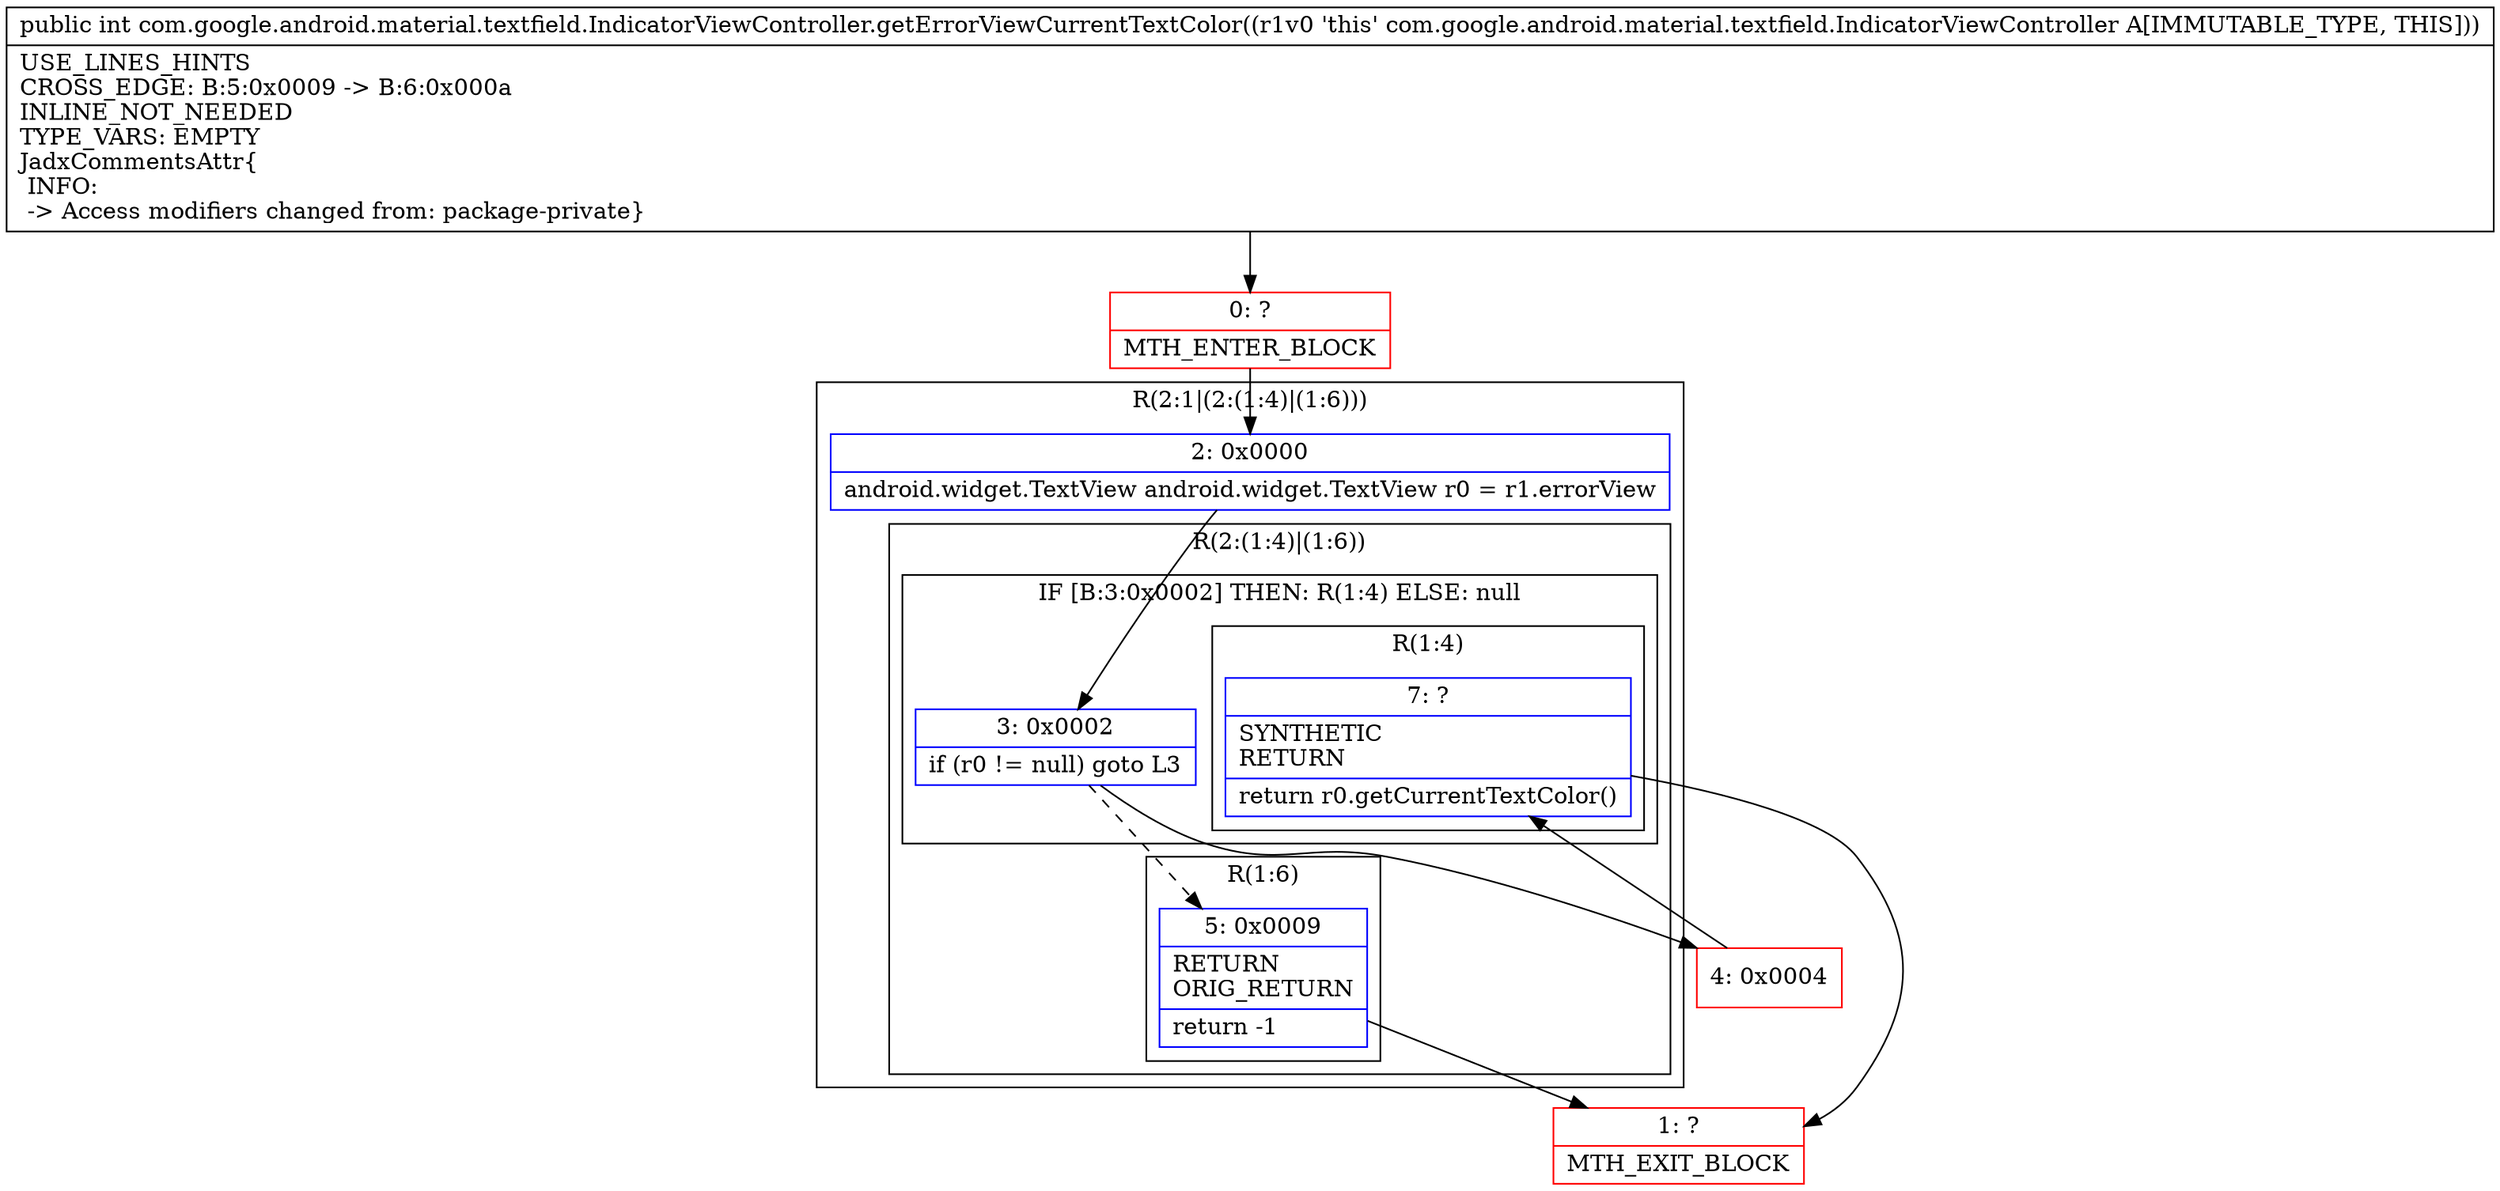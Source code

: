 digraph "CFG forcom.google.android.material.textfield.IndicatorViewController.getErrorViewCurrentTextColor()I" {
subgraph cluster_Region_466003809 {
label = "R(2:1|(2:(1:4)|(1:6)))";
node [shape=record,color=blue];
Node_2 [shape=record,label="{2\:\ 0x0000|android.widget.TextView android.widget.TextView r0 = r1.errorView\l}"];
subgraph cluster_Region_217758129 {
label = "R(2:(1:4)|(1:6))";
node [shape=record,color=blue];
subgraph cluster_IfRegion_364140109 {
label = "IF [B:3:0x0002] THEN: R(1:4) ELSE: null";
node [shape=record,color=blue];
Node_3 [shape=record,label="{3\:\ 0x0002|if (r0 != null) goto L3\l}"];
subgraph cluster_Region_1294342102 {
label = "R(1:4)";
node [shape=record,color=blue];
Node_7 [shape=record,label="{7\:\ ?|SYNTHETIC\lRETURN\l|return r0.getCurrentTextColor()\l}"];
}
}
subgraph cluster_Region_1206769473 {
label = "R(1:6)";
node [shape=record,color=blue];
Node_5 [shape=record,label="{5\:\ 0x0009|RETURN\lORIG_RETURN\l|return \-1\l}"];
}
}
}
Node_0 [shape=record,color=red,label="{0\:\ ?|MTH_ENTER_BLOCK\l}"];
Node_4 [shape=record,color=red,label="{4\:\ 0x0004}"];
Node_1 [shape=record,color=red,label="{1\:\ ?|MTH_EXIT_BLOCK\l}"];
MethodNode[shape=record,label="{public int com.google.android.material.textfield.IndicatorViewController.getErrorViewCurrentTextColor((r1v0 'this' com.google.android.material.textfield.IndicatorViewController A[IMMUTABLE_TYPE, THIS]))  | USE_LINES_HINTS\lCROSS_EDGE: B:5:0x0009 \-\> B:6:0x000a\lINLINE_NOT_NEEDED\lTYPE_VARS: EMPTY\lJadxCommentsAttr\{\l INFO: \l \-\> Access modifiers changed from: package\-private\}\l}"];
MethodNode -> Node_0;Node_2 -> Node_3;
Node_3 -> Node_4;
Node_3 -> Node_5[style=dashed];
Node_7 -> Node_1;
Node_5 -> Node_1;
Node_0 -> Node_2;
Node_4 -> Node_7;
}

